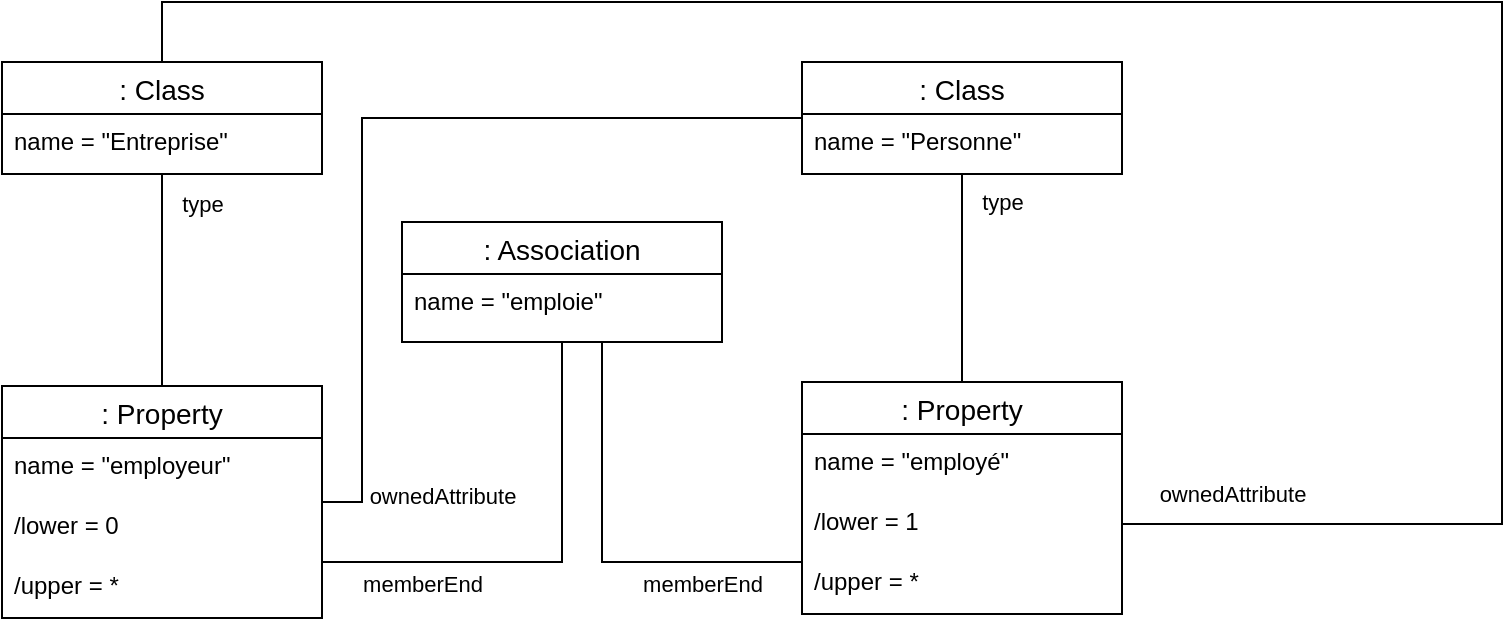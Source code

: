 <mxfile version="15.7.3" type="device"><diagram id="6nRJhwKvVVhisdfX0g_z" name="Page-1"><mxGraphModel dx="1422" dy="744" grid="1" gridSize="10" guides="1" tooltips="1" connect="1" arrows="1" fold="1" page="1" pageScale="1" pageWidth="827" pageHeight="1169" math="0" shadow="0"><root><mxCell id="0"/><mxCell id="1" parent="0"/><mxCell id="kXpntSi77Xe9l7pEGi7_-9" style="edgeStyle=orthogonalEdgeStyle;rounded=0;orthogonalLoop=1;jettySize=auto;html=1;endArrow=none;endFill=0;" parent="1" source="YUJojHEYXuQU-NZCw82A-1" target="YUJojHEYXuQU-NZCw82A-5" edge="1"><mxGeometry relative="1" as="geometry"><Array as="points"><mxPoint x="320" y="290"/></Array></mxGeometry></mxCell><mxCell id="kXpntSi77Xe9l7pEGi7_-10" value="memberEnd" style="edgeLabel;html=1;align=center;verticalAlign=middle;resizable=0;points=[];" parent="kXpntSi77Xe9l7pEGi7_-9" vertex="1" connectable="0"><mxGeometry x="0.775" y="4" relative="1" as="geometry"><mxPoint x="24" y="7" as="offset"/></mxGeometry></mxCell><mxCell id="kXpntSi77Xe9l7pEGi7_-11" style="edgeStyle=orthogonalEdgeStyle;rounded=0;orthogonalLoop=1;jettySize=auto;html=1;endArrow=none;endFill=0;" parent="1" source="YUJojHEYXuQU-NZCw82A-1" target="YUJojHEYXuQU-NZCw82A-19" edge="1"><mxGeometry relative="1" as="geometry"><Array as="points"><mxPoint x="340" y="290"/></Array></mxGeometry></mxCell><mxCell id="kXpntSi77Xe9l7pEGi7_-12" value="memberEnd" style="edgeLabel;html=1;align=center;verticalAlign=middle;resizable=0;points=[];" parent="kXpntSi77Xe9l7pEGi7_-11" vertex="1" connectable="0"><mxGeometry x="0.675" relative="1" as="geometry"><mxPoint x="-16" y="11" as="offset"/></mxGeometry></mxCell><mxCell id="YUJojHEYXuQU-NZCw82A-1" value=": Association" style="swimlane;fontStyle=0;childLayout=stackLayout;horizontal=1;startSize=26;horizontalStack=0;resizeParent=1;resizeParentMax=0;resizeLast=0;collapsible=1;marginBottom=0;align=center;fontSize=14;" parent="1" vertex="1"><mxGeometry x="240" y="120" width="160" height="60" as="geometry"/></mxCell><mxCell id="YUJojHEYXuQU-NZCw82A-2" value="name = &quot;emploie&quot;" style="text;strokeColor=none;fillColor=none;spacingLeft=4;spacingRight=4;overflow=hidden;rotatable=0;points=[[0,0.5],[1,0.5]];portConstraint=eastwest;fontSize=12;" parent="YUJojHEYXuQU-NZCw82A-1" vertex="1"><mxGeometry y="26" width="160" height="34" as="geometry"/></mxCell><mxCell id="YUJojHEYXuQU-NZCw82A-5" value=": Property" style="swimlane;fontStyle=0;childLayout=stackLayout;horizontal=1;startSize=26;horizontalStack=0;resizeParent=1;resizeParentMax=0;resizeLast=0;collapsible=1;marginBottom=0;align=center;fontSize=14;" parent="1" vertex="1"><mxGeometry x="40" y="202" width="160" height="116" as="geometry"/></mxCell><mxCell id="YUJojHEYXuQU-NZCw82A-6" value="name = &quot;employeur&quot;" style="text;strokeColor=none;fillColor=none;spacingLeft=4;spacingRight=4;overflow=hidden;rotatable=0;points=[[0,0.5],[1,0.5]];portConstraint=eastwest;fontSize=12;" parent="YUJojHEYXuQU-NZCw82A-5" vertex="1"><mxGeometry y="26" width="160" height="30" as="geometry"/></mxCell><mxCell id="YUJojHEYXuQU-NZCw82A-7" value="/lower = 0" style="text;strokeColor=none;fillColor=none;spacingLeft=4;spacingRight=4;overflow=hidden;rotatable=0;points=[[0,0.5],[1,0.5]];portConstraint=eastwest;fontSize=12;" parent="YUJojHEYXuQU-NZCw82A-5" vertex="1"><mxGeometry y="56" width="160" height="30" as="geometry"/></mxCell><mxCell id="YUJojHEYXuQU-NZCw82A-8" value="/upper = *" style="text;strokeColor=none;fillColor=none;spacingLeft=4;spacingRight=4;overflow=hidden;rotatable=0;points=[[0,0.5],[1,0.5]];portConstraint=eastwest;fontSize=12;" parent="YUJojHEYXuQU-NZCw82A-5" vertex="1"><mxGeometry y="86" width="160" height="30" as="geometry"/></mxCell><mxCell id="YUJojHEYXuQU-NZCw82A-44" style="edgeStyle=orthogonalEdgeStyle;rounded=0;orthogonalLoop=1;jettySize=auto;html=1;endArrow=none;endFill=0;" parent="1" source="YUJojHEYXuQU-NZCw82A-11" target="YUJojHEYXuQU-NZCw82A-19" edge="1"><mxGeometry relative="1" as="geometry"><Array as="points"><mxPoint x="120" y="10"/><mxPoint x="790" y="10"/><mxPoint x="790" y="271"/></Array></mxGeometry></mxCell><mxCell id="YUJojHEYXuQU-NZCw82A-45" value="ownedAttribute" style="edgeLabel;html=1;align=center;verticalAlign=middle;resizable=0;points=[];" parent="YUJojHEYXuQU-NZCw82A-44" vertex="1" connectable="0"><mxGeometry x="0.922" y="2" relative="1" as="geometry"><mxPoint x="10" y="-17" as="offset"/></mxGeometry></mxCell><mxCell id="kXpntSi77Xe9l7pEGi7_-1" style="edgeStyle=orthogonalEdgeStyle;rounded=0;orthogonalLoop=1;jettySize=auto;html=1;endArrow=none;endFill=0;" parent="1" source="YUJojHEYXuQU-NZCw82A-11" target="YUJojHEYXuQU-NZCw82A-5" edge="1"><mxGeometry relative="1" as="geometry"><Array as="points"><mxPoint x="160" y="230"/><mxPoint x="160" y="230"/></Array></mxGeometry></mxCell><mxCell id="kXpntSi77Xe9l7pEGi7_-6" value="type" style="edgeLabel;html=1;align=center;verticalAlign=middle;resizable=0;points=[];" parent="kXpntSi77Xe9l7pEGi7_-1" vertex="1" connectable="0"><mxGeometry x="-0.72" y="-2" relative="1" as="geometry"><mxPoint x="22" as="offset"/></mxGeometry></mxCell><mxCell id="YUJojHEYXuQU-NZCw82A-11" value=": Class" style="swimlane;fontStyle=0;childLayout=stackLayout;horizontal=1;startSize=26;horizontalStack=0;resizeParent=1;resizeParentMax=0;resizeLast=0;collapsible=1;marginBottom=0;align=center;fontSize=14;" parent="1" vertex="1"><mxGeometry x="40" y="40" width="160" height="56" as="geometry"/></mxCell><mxCell id="YUJojHEYXuQU-NZCw82A-12" value="name = &quot;Entreprise&quot;" style="text;strokeColor=none;fillColor=none;spacingLeft=4;spacingRight=4;overflow=hidden;rotatable=0;points=[[0,0.5],[1,0.5]];portConstraint=eastwest;fontSize=12;" parent="YUJojHEYXuQU-NZCw82A-11" vertex="1"><mxGeometry y="26" width="160" height="30" as="geometry"/></mxCell><mxCell id="kXpntSi77Xe9l7pEGi7_-4" style="edgeStyle=orthogonalEdgeStyle;rounded=0;orthogonalLoop=1;jettySize=auto;html=1;endArrow=none;endFill=0;" parent="1" source="YUJojHEYXuQU-NZCw82A-15" target="YUJojHEYXuQU-NZCw82A-19" edge="1"><mxGeometry relative="1" as="geometry"/></mxCell><mxCell id="kXpntSi77Xe9l7pEGi7_-5" value="type" style="edgeLabel;html=1;align=center;verticalAlign=middle;resizable=0;points=[];" parent="kXpntSi77Xe9l7pEGi7_-4" vertex="1" connectable="0"><mxGeometry x="-0.731" y="-2" relative="1" as="geometry"><mxPoint x="22" as="offset"/></mxGeometry></mxCell><mxCell id="kXpntSi77Xe9l7pEGi7_-7" style="edgeStyle=orthogonalEdgeStyle;rounded=0;orthogonalLoop=1;jettySize=auto;html=1;endArrow=none;endFill=0;" parent="1" source="YUJojHEYXuQU-NZCw82A-15" target="YUJojHEYXuQU-NZCw82A-5" edge="1"><mxGeometry relative="1" as="geometry"><Array as="points"><mxPoint x="220" y="68"/><mxPoint x="220" y="260"/></Array></mxGeometry></mxCell><mxCell id="kXpntSi77Xe9l7pEGi7_-8" value="ownedAttribute" style="edgeLabel;html=1;align=center;verticalAlign=middle;resizable=0;points=[];" parent="kXpntSi77Xe9l7pEGi7_-7" vertex="1" connectable="0"><mxGeometry x="0.807" y="-1" relative="1" as="geometry"><mxPoint x="41" y="18" as="offset"/></mxGeometry></mxCell><mxCell id="YUJojHEYXuQU-NZCw82A-15" value=": Class" style="swimlane;fontStyle=0;childLayout=stackLayout;horizontal=1;startSize=26;horizontalStack=0;resizeParent=1;resizeParentMax=0;resizeLast=0;collapsible=1;marginBottom=0;align=center;fontSize=14;" parent="1" vertex="1"><mxGeometry x="440" y="40" width="160" height="56" as="geometry"/></mxCell><mxCell id="YUJojHEYXuQU-NZCw82A-16" value="name = &quot;Personne&quot;" style="text;strokeColor=none;fillColor=none;spacingLeft=4;spacingRight=4;overflow=hidden;rotatable=0;points=[[0,0.5],[1,0.5]];portConstraint=eastwest;fontSize=12;" parent="YUJojHEYXuQU-NZCw82A-15" vertex="1"><mxGeometry y="26" width="160" height="30" as="geometry"/></mxCell><mxCell id="YUJojHEYXuQU-NZCw82A-19" value=": Property" style="swimlane;fontStyle=0;childLayout=stackLayout;horizontal=1;startSize=26;horizontalStack=0;resizeParent=1;resizeParentMax=0;resizeLast=0;collapsible=1;marginBottom=0;align=center;fontSize=14;" parent="1" vertex="1"><mxGeometry x="440" y="200" width="160" height="116" as="geometry"/></mxCell><mxCell id="YUJojHEYXuQU-NZCw82A-20" value="name = &quot;employé&quot;" style="text;strokeColor=none;fillColor=none;spacingLeft=4;spacingRight=4;overflow=hidden;rotatable=0;points=[[0,0.5],[1,0.5]];portConstraint=eastwest;fontSize=12;" parent="YUJojHEYXuQU-NZCw82A-19" vertex="1"><mxGeometry y="26" width="160" height="30" as="geometry"/></mxCell><mxCell id="YUJojHEYXuQU-NZCw82A-23" value="/lower = 1" style="text;strokeColor=none;fillColor=none;spacingLeft=4;spacingRight=4;overflow=hidden;rotatable=0;points=[[0,0.5],[1,0.5]];portConstraint=eastwest;fontSize=12;" parent="YUJojHEYXuQU-NZCw82A-19" vertex="1"><mxGeometry y="56" width="160" height="30" as="geometry"/></mxCell><mxCell id="YUJojHEYXuQU-NZCw82A-24" value="/upper = *" style="text;strokeColor=none;fillColor=none;spacingLeft=4;spacingRight=4;overflow=hidden;rotatable=0;points=[[0,0.5],[1,0.5]];portConstraint=eastwest;fontSize=12;" parent="YUJojHEYXuQU-NZCw82A-19" vertex="1"><mxGeometry y="86" width="160" height="30" as="geometry"/></mxCell></root></mxGraphModel></diagram></mxfile>